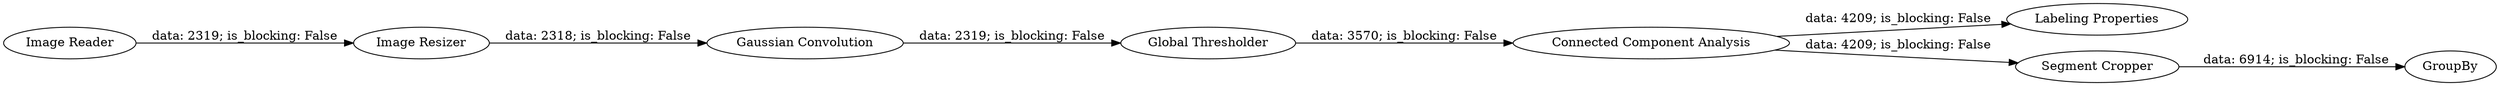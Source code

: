 digraph {
	"2554882846511448366_312" [label="Labeling Properties"]
	"2554882846511448366_2" [label="Connected Component Analysis"]
	"2554882846511448366_1" [label="Image Reader"]
	"2554882846511448366_6" [label="Global Thresholder"]
	"2554882846511448366_8" [label="Segment Cropper"]
	"2554882846511448366_311" [label="Image Resizer"]
	"2554882846511448366_313" [label=GroupBy]
	"2554882846511448366_5" [label="Gaussian Convolution"]
	"2554882846511448366_5" -> "2554882846511448366_6" [label="data: 2319; is_blocking: False"]
	"2554882846511448366_311" -> "2554882846511448366_5" [label="data: 2318; is_blocking: False"]
	"2554882846511448366_2" -> "2554882846511448366_8" [label="data: 4209; is_blocking: False"]
	"2554882846511448366_1" -> "2554882846511448366_311" [label="data: 2319; is_blocking: False"]
	"2554882846511448366_6" -> "2554882846511448366_2" [label="data: 3570; is_blocking: False"]
	"2554882846511448366_8" -> "2554882846511448366_313" [label="data: 6914; is_blocking: False"]
	"2554882846511448366_2" -> "2554882846511448366_312" [label="data: 4209; is_blocking: False"]
	rankdir=LR
}
